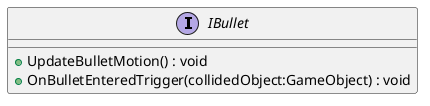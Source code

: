@startuml
interface IBullet {
    + UpdateBulletMotion() : void
    + OnBulletEnteredTrigger(collidedObject:GameObject) : void
}
@enduml
